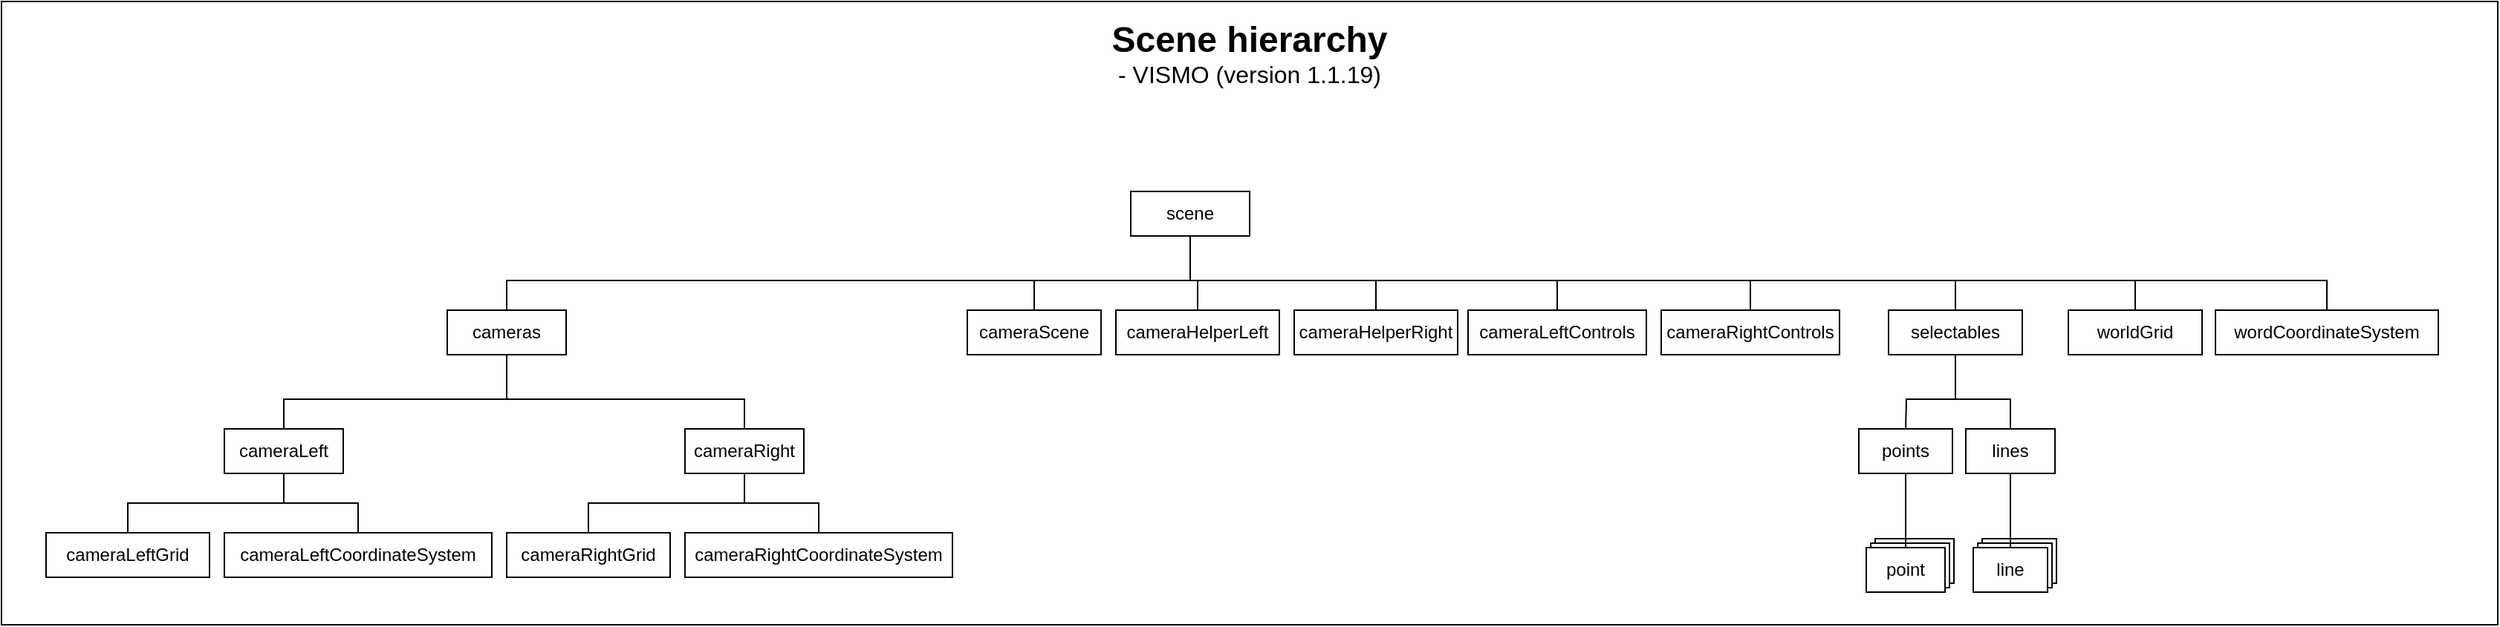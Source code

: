 <mxfile version="20.0.4" type="device"><diagram id="C5RBs43oDa-KdzZeNtuy" name="Page-1"><mxGraphModel dx="2782" dy="2149" grid="1" gridSize="10" guides="1" tooltips="1" connect="1" arrows="1" fold="1" page="1" pageScale="1" pageWidth="827" pageHeight="1169" math="0" shadow="0"><root><mxCell id="WIyWlLk6GJQsqaUBKTNV-0"/><mxCell id="WIyWlLk6GJQsqaUBKTNV-1" parent="WIyWlLk6GJQsqaUBKTNV-0"/><mxCell id="HwkaTK_xpfQPEJEdA6AE-29" value="" style="rounded=0;whiteSpace=wrap;html=1;" vertex="1" parent="WIyWlLk6GJQsqaUBKTNV-1"><mxGeometry x="-160" y="-48" width="1680" height="420" as="geometry"/></mxCell><mxCell id="HwkaTK_xpfQPEJEdA6AE-27" value="" style="rounded=0;whiteSpace=wrap;html=1;" vertex="1" parent="WIyWlLk6GJQsqaUBKTNV-1"><mxGeometry x="1173" y="314" width="50" height="30" as="geometry"/></mxCell><mxCell id="HwkaTK_xpfQPEJEdA6AE-28" value="" style="rounded=0;whiteSpace=wrap;html=1;" vertex="1" parent="WIyWlLk6GJQsqaUBKTNV-1"><mxGeometry x="1170" y="317" width="50" height="30" as="geometry"/></mxCell><mxCell id="HwkaTK_xpfQPEJEdA6AE-26" value="" style="rounded=0;whiteSpace=wrap;html=1;" vertex="1" parent="WIyWlLk6GJQsqaUBKTNV-1"><mxGeometry x="1101" y="314" width="53" height="30" as="geometry"/></mxCell><mxCell id="HwkaTK_xpfQPEJEdA6AE-25" value="" style="rounded=0;whiteSpace=wrap;html=1;" vertex="1" parent="WIyWlLk6GJQsqaUBKTNV-1"><mxGeometry x="1098" y="317" width="53" height="30" as="geometry"/></mxCell><mxCell id="pmMmXj1m-62Zl3FlGHUR-28" value="&lt;div&gt;&lt;font size=&quot;1&quot;&gt;&lt;b&gt;&lt;font style=&quot;font-size: 24px;&quot;&gt;Scene hierarchy&lt;br&gt;&lt;/font&gt;&lt;/b&gt;&lt;/font&gt;&lt;/div&gt;&lt;div style=&quot;font-size: 16px;&quot;&gt;&lt;font style=&quot;font-size: 16px;&quot;&gt;- VISMO &lt;font style=&quot;font-size: 16px;&quot;&gt;(version 1.1.19)&lt;/font&gt;&lt;/font&gt;&lt;/div&gt;" style="text;html=1;strokeColor=none;fillColor=none;align=center;verticalAlign=middle;whiteSpace=wrap;rounded=0;" parent="WIyWlLk6GJQsqaUBKTNV-1" vertex="1"><mxGeometry x="535" y="-48" width="290" height="70" as="geometry"/></mxCell><mxCell id="HwkaTK_xpfQPEJEdA6AE-0" value="scene" style="rounded=0;whiteSpace=wrap;html=1;" vertex="1" parent="WIyWlLk6GJQsqaUBKTNV-1"><mxGeometry x="600" y="80" width="80" height="30" as="geometry"/></mxCell><mxCell id="HwkaTK_xpfQPEJEdA6AE-1" value="cameras" style="rounded=0;whiteSpace=wrap;html=1;" vertex="1" parent="WIyWlLk6GJQsqaUBKTNV-1"><mxGeometry x="140" y="160" width="80" height="30" as="geometry"/></mxCell><mxCell id="HwkaTK_xpfQPEJEdA6AE-2" value="cameraScene" style="rounded=0;whiteSpace=wrap;html=1;" vertex="1" parent="WIyWlLk6GJQsqaUBKTNV-1"><mxGeometry x="490" y="160" width="90" height="30" as="geometry"/></mxCell><mxCell id="HwkaTK_xpfQPEJEdA6AE-3" value="cameraHelperRight" style="rounded=0;whiteSpace=wrap;html=1;" vertex="1" parent="WIyWlLk6GJQsqaUBKTNV-1"><mxGeometry x="710" y="160" width="110" height="30" as="geometry"/></mxCell><mxCell id="HwkaTK_xpfQPEJEdA6AE-4" value="cameraHelperLeft" style="rounded=0;whiteSpace=wrap;html=1;" vertex="1" parent="WIyWlLk6GJQsqaUBKTNV-1"><mxGeometry x="590" y="160" width="110" height="30" as="geometry"/></mxCell><mxCell id="HwkaTK_xpfQPEJEdA6AE-5" value="cameraLeftControls" style="rounded=0;whiteSpace=wrap;html=1;" vertex="1" parent="WIyWlLk6GJQsqaUBKTNV-1"><mxGeometry x="827" y="160" width="120" height="30" as="geometry"/></mxCell><mxCell id="HwkaTK_xpfQPEJEdA6AE-6" value="cameraRightControls" style="rounded=0;whiteSpace=wrap;html=1;" vertex="1" parent="WIyWlLk6GJQsqaUBKTNV-1"><mxGeometry x="957" y="160" width="120" height="30" as="geometry"/></mxCell><mxCell id="HwkaTK_xpfQPEJEdA6AE-8" value="selectables" style="rounded=0;whiteSpace=wrap;html=1;" vertex="1" parent="WIyWlLk6GJQsqaUBKTNV-1"><mxGeometry x="1110" y="160" width="90" height="30" as="geometry"/></mxCell><mxCell id="HwkaTK_xpfQPEJEdA6AE-9" value="worldGrid" style="rounded=0;whiteSpace=wrap;html=1;" vertex="1" parent="WIyWlLk6GJQsqaUBKTNV-1"><mxGeometry x="1231" y="160" width="90" height="30" as="geometry"/></mxCell><mxCell id="HwkaTK_xpfQPEJEdA6AE-10" value="wordCoordinateSystem" style="rounded=0;whiteSpace=wrap;html=1;" vertex="1" parent="WIyWlLk6GJQsqaUBKTNV-1"><mxGeometry x="1330" y="160" width="150" height="30" as="geometry"/></mxCell><mxCell id="HwkaTK_xpfQPEJEdA6AE-12" value="cameraLeft" style="rounded=0;whiteSpace=wrap;html=1;" vertex="1" parent="WIyWlLk6GJQsqaUBKTNV-1"><mxGeometry x="-10" y="240" width="80" height="30" as="geometry"/></mxCell><mxCell id="HwkaTK_xpfQPEJEdA6AE-13" value="cameraRight" style="rounded=0;whiteSpace=wrap;html=1;" vertex="1" parent="WIyWlLk6GJQsqaUBKTNV-1"><mxGeometry x="300" y="240" width="80" height="30" as="geometry"/></mxCell><mxCell id="HwkaTK_xpfQPEJEdA6AE-14" value="cameraRightGrid" style="rounded=0;whiteSpace=wrap;html=1;" vertex="1" parent="WIyWlLk6GJQsqaUBKTNV-1"><mxGeometry x="180" y="310" width="110" height="30" as="geometry"/></mxCell><mxCell id="HwkaTK_xpfQPEJEdA6AE-15" value="cameraLeftCoordinateSystem" style="rounded=0;whiteSpace=wrap;html=1;" vertex="1" parent="WIyWlLk6GJQsqaUBKTNV-1"><mxGeometry x="-10" y="310" width="180" height="30" as="geometry"/></mxCell><mxCell id="HwkaTK_xpfQPEJEdA6AE-17" value="cameraLeftGrid" style="rounded=0;whiteSpace=wrap;html=1;" vertex="1" parent="WIyWlLk6GJQsqaUBKTNV-1"><mxGeometry x="-130" y="310" width="110" height="30" as="geometry"/></mxCell><mxCell id="HwkaTK_xpfQPEJEdA6AE-18" value="cameraRightCoordinateSystem" style="rounded=0;whiteSpace=wrap;html=1;" vertex="1" parent="WIyWlLk6GJQsqaUBKTNV-1"><mxGeometry x="300" y="310" width="180" height="30" as="geometry"/></mxCell><mxCell id="HwkaTK_xpfQPEJEdA6AE-21" value="points" style="rounded=0;whiteSpace=wrap;html=1;" vertex="1" parent="WIyWlLk6GJQsqaUBKTNV-1"><mxGeometry x="1090" y="240" width="63" height="30" as="geometry"/></mxCell><mxCell id="HwkaTK_xpfQPEJEdA6AE-22" value="line" style="rounded=0;whiteSpace=wrap;html=1;" vertex="1" parent="WIyWlLk6GJQsqaUBKTNV-1"><mxGeometry x="1167" y="320" width="50" height="30" as="geometry"/></mxCell><mxCell id="HwkaTK_xpfQPEJEdA6AE-23" value="point" style="rounded=0;whiteSpace=wrap;html=1;" vertex="1" parent="WIyWlLk6GJQsqaUBKTNV-1"><mxGeometry x="1095" y="320" width="53" height="30" as="geometry"/></mxCell><mxCell id="HwkaTK_xpfQPEJEdA6AE-24" value="lines" style="rounded=0;whiteSpace=wrap;html=1;" vertex="1" parent="WIyWlLk6GJQsqaUBKTNV-1"><mxGeometry x="1162" y="240" width="60" height="30" as="geometry"/></mxCell><mxCell id="HwkaTK_xpfQPEJEdA6AE-30" value="" style="endArrow=none;html=1;rounded=0;entryX=0.5;entryY=0;entryDx=0;entryDy=0;" edge="1" parent="WIyWlLk6GJQsqaUBKTNV-1" target="HwkaTK_xpfQPEJEdA6AE-1"><mxGeometry width="50" height="50" relative="1" as="geometry"><mxPoint x="640" y="110" as="sourcePoint"/><mxPoint x="740" y="170" as="targetPoint"/><Array as="points"><mxPoint x="640" y="140"/><mxPoint x="180" y="140"/></Array></mxGeometry></mxCell><mxCell id="HwkaTK_xpfQPEJEdA6AE-32" value="" style="endArrow=none;html=1;rounded=0;exitX=0.5;exitY=0;exitDx=0;exitDy=0;" edge="1" parent="WIyWlLk6GJQsqaUBKTNV-1" source="HwkaTK_xpfQPEJEdA6AE-2"><mxGeometry width="50" height="50" relative="1" as="geometry"><mxPoint x="730" y="220" as="sourcePoint"/><mxPoint x="535" y="140" as="targetPoint"/></mxGeometry></mxCell><mxCell id="HwkaTK_xpfQPEJEdA6AE-33" value="" style="endArrow=none;html=1;rounded=0;entryX=0.5;entryY=0;entryDx=0;entryDy=0;" edge="1" parent="WIyWlLk6GJQsqaUBKTNV-1" target="HwkaTK_xpfQPEJEdA6AE-4"><mxGeometry width="50" height="50" relative="1" as="geometry"><mxPoint x="645" y="140" as="sourcePoint"/><mxPoint x="690" y="170" as="targetPoint"/></mxGeometry></mxCell><mxCell id="HwkaTK_xpfQPEJEdA6AE-34" value="" style="endArrow=none;html=1;rounded=0;exitX=0.5;exitY=0;exitDx=0;exitDy=0;" edge="1" parent="WIyWlLk6GJQsqaUBKTNV-1" source="HwkaTK_xpfQPEJEdA6AE-10"><mxGeometry width="50" height="50" relative="1" as="geometry"><mxPoint x="640" y="220" as="sourcePoint"/><mxPoint x="640" y="140" as="targetPoint"/><Array as="points"><mxPoint x="1405" y="140"/></Array></mxGeometry></mxCell><mxCell id="HwkaTK_xpfQPEJEdA6AE-35" value="" style="endArrow=none;html=1;rounded=0;entryX=0.5;entryY=0;entryDx=0;entryDy=0;" edge="1" parent="WIyWlLk6GJQsqaUBKTNV-1" target="HwkaTK_xpfQPEJEdA6AE-9"><mxGeometry width="50" height="50" relative="1" as="geometry"><mxPoint x="1276" y="140" as="sourcePoint"/><mxPoint x="1070" y="240" as="targetPoint"/></mxGeometry></mxCell><mxCell id="HwkaTK_xpfQPEJEdA6AE-36" value="" style="endArrow=none;html=1;rounded=0;entryX=0.5;entryY=0;entryDx=0;entryDy=0;" edge="1" parent="WIyWlLk6GJQsqaUBKTNV-1" target="HwkaTK_xpfQPEJEdA6AE-8"><mxGeometry width="50" height="50" relative="1" as="geometry"><mxPoint x="1155" y="140" as="sourcePoint"/><mxPoint x="1286" y="170" as="targetPoint"/></mxGeometry></mxCell><mxCell id="HwkaTK_xpfQPEJEdA6AE-37" value="" style="endArrow=none;html=1;rounded=0;entryX=0.5;entryY=0;entryDx=0;entryDy=0;" edge="1" parent="WIyWlLk6GJQsqaUBKTNV-1" target="HwkaTK_xpfQPEJEdA6AE-6"><mxGeometry width="50" height="50" relative="1" as="geometry"><mxPoint x="1017" y="140" as="sourcePoint"/><mxPoint x="1165" y="170" as="targetPoint"/></mxGeometry></mxCell><mxCell id="HwkaTK_xpfQPEJEdA6AE-38" value="" style="endArrow=none;html=1;rounded=0;entryX=0.5;entryY=0;entryDx=0;entryDy=0;" edge="1" parent="WIyWlLk6GJQsqaUBKTNV-1" target="HwkaTK_xpfQPEJEdA6AE-5"><mxGeometry width="50" height="50" relative="1" as="geometry"><mxPoint x="887" y="140" as="sourcePoint"/><mxPoint x="1027" y="170" as="targetPoint"/></mxGeometry></mxCell><mxCell id="HwkaTK_xpfQPEJEdA6AE-39" value="" style="endArrow=none;html=1;rounded=0;entryX=0.5;entryY=0;entryDx=0;entryDy=0;" edge="1" parent="WIyWlLk6GJQsqaUBKTNV-1" target="HwkaTK_xpfQPEJEdA6AE-3"><mxGeometry width="50" height="50" relative="1" as="geometry"><mxPoint x="765" y="140" as="sourcePoint"/><mxPoint x="897" y="170" as="targetPoint"/></mxGeometry></mxCell><mxCell id="HwkaTK_xpfQPEJEdA6AE-40" value="" style="endArrow=none;html=1;rounded=0;entryX=0.5;entryY=0;entryDx=0;entryDy=0;exitX=0.5;exitY=1;exitDx=0;exitDy=0;" edge="1" parent="WIyWlLk6GJQsqaUBKTNV-1" source="HwkaTK_xpfQPEJEdA6AE-8" target="HwkaTK_xpfQPEJEdA6AE-21"><mxGeometry width="50" height="50" relative="1" as="geometry"><mxPoint x="1165" y="150" as="sourcePoint"/><mxPoint x="1165" y="170" as="targetPoint"/><Array as="points"><mxPoint x="1155" y="220"/><mxPoint x="1122" y="220"/></Array></mxGeometry></mxCell><mxCell id="HwkaTK_xpfQPEJEdA6AE-41" value="" style="endArrow=none;html=1;rounded=0;exitX=0.5;exitY=0;exitDx=0;exitDy=0;" edge="1" parent="WIyWlLk6GJQsqaUBKTNV-1" source="HwkaTK_xpfQPEJEdA6AE-24"><mxGeometry width="50" height="50" relative="1" as="geometry"><mxPoint x="1110" y="280" as="sourcePoint"/><mxPoint x="1150" y="220" as="targetPoint"/><Array as="points"><mxPoint x="1192" y="220"/></Array></mxGeometry></mxCell><mxCell id="HwkaTK_xpfQPEJEdA6AE-42" value="" style="endArrow=none;html=1;rounded=0;entryX=0.5;entryY=1;entryDx=0;entryDy=0;exitX=0.5;exitY=0;exitDx=0;exitDy=0;" edge="1" parent="WIyWlLk6GJQsqaUBKTNV-1" source="HwkaTK_xpfQPEJEdA6AE-23" target="HwkaTK_xpfQPEJEdA6AE-21"><mxGeometry width="50" height="50" relative="1" as="geometry"><mxPoint x="1120" y="310" as="sourcePoint"/><mxPoint x="1170" y="260" as="targetPoint"/></mxGeometry></mxCell><mxCell id="HwkaTK_xpfQPEJEdA6AE-43" value="" style="endArrow=none;html=1;rounded=0;entryX=0.5;entryY=1;entryDx=0;entryDy=0;exitX=0.5;exitY=0;exitDx=0;exitDy=0;" edge="1" parent="WIyWlLk6GJQsqaUBKTNV-1" source="HwkaTK_xpfQPEJEdA6AE-22" target="HwkaTK_xpfQPEJEdA6AE-24"><mxGeometry width="50" height="50" relative="1" as="geometry"><mxPoint x="1131.5" y="330" as="sourcePoint"/><mxPoint x="1131.5" y="280" as="targetPoint"/></mxGeometry></mxCell><mxCell id="HwkaTK_xpfQPEJEdA6AE-44" value="" style="endArrow=none;html=1;rounded=0;entryX=0.5;entryY=1;entryDx=0;entryDy=0;exitX=0.5;exitY=0;exitDx=0;exitDy=0;" edge="1" parent="WIyWlLk6GJQsqaUBKTNV-1" source="HwkaTK_xpfQPEJEdA6AE-12" target="HwkaTK_xpfQPEJEdA6AE-1"><mxGeometry width="50" height="50" relative="1" as="geometry"><mxPoint x="170" y="300" as="sourcePoint"/><mxPoint x="220" y="250" as="targetPoint"/><Array as="points"><mxPoint x="30" y="220"/><mxPoint x="180" y="220"/></Array></mxGeometry></mxCell><mxCell id="HwkaTK_xpfQPEJEdA6AE-45" value="" style="endArrow=none;html=1;rounded=0;exitX=0.5;exitY=0;exitDx=0;exitDy=0;" edge="1" parent="WIyWlLk6GJQsqaUBKTNV-1" source="HwkaTK_xpfQPEJEdA6AE-13"><mxGeometry width="50" height="50" relative="1" as="geometry"><mxPoint x="210" y="280" as="sourcePoint"/><mxPoint x="180" y="220" as="targetPoint"/><Array as="points"><mxPoint x="340" y="220"/></Array></mxGeometry></mxCell><mxCell id="HwkaTK_xpfQPEJEdA6AE-46" value="" style="endArrow=none;html=1;rounded=0;entryX=0.5;entryY=1;entryDx=0;entryDy=0;exitX=0.5;exitY=0;exitDx=0;exitDy=0;" edge="1" parent="WIyWlLk6GJQsqaUBKTNV-1" source="HwkaTK_xpfQPEJEdA6AE-17" target="HwkaTK_xpfQPEJEdA6AE-12"><mxGeometry width="50" height="50" relative="1" as="geometry"><mxPoint x="70" y="320" as="sourcePoint"/><mxPoint x="120" y="270" as="targetPoint"/><Array as="points"><mxPoint x="-75" y="290"/><mxPoint x="30" y="290"/></Array></mxGeometry></mxCell><mxCell id="HwkaTK_xpfQPEJEdA6AE-47" value="" style="endArrow=none;html=1;rounded=0;exitX=0.5;exitY=0;exitDx=0;exitDy=0;" edge="1" parent="WIyWlLk6GJQsqaUBKTNV-1" source="HwkaTK_xpfQPEJEdA6AE-15"><mxGeometry width="50" height="50" relative="1" as="geometry"><mxPoint x="100" y="320" as="sourcePoint"/><mxPoint x="30" y="290" as="targetPoint"/><Array as="points"><mxPoint x="80" y="290"/></Array></mxGeometry></mxCell><mxCell id="HwkaTK_xpfQPEJEdA6AE-48" value="" style="endArrow=none;html=1;rounded=0;exitX=0.5;exitY=0;exitDx=0;exitDy=0;entryX=0.5;entryY=1;entryDx=0;entryDy=0;" edge="1" parent="WIyWlLk6GJQsqaUBKTNV-1" source="HwkaTK_xpfQPEJEdA6AE-14" target="HwkaTK_xpfQPEJEdA6AE-13"><mxGeometry width="50" height="50" relative="1" as="geometry"><mxPoint x="270" y="310" as="sourcePoint"/><mxPoint x="320" y="260" as="targetPoint"/><Array as="points"><mxPoint x="235" y="290"/><mxPoint x="340" y="290"/></Array></mxGeometry></mxCell><mxCell id="HwkaTK_xpfQPEJEdA6AE-49" value="" style="endArrow=none;html=1;rounded=0;exitX=0.5;exitY=0;exitDx=0;exitDy=0;" edge="1" parent="WIyWlLk6GJQsqaUBKTNV-1" source="HwkaTK_xpfQPEJEdA6AE-18"><mxGeometry width="50" height="50" relative="1" as="geometry"><mxPoint x="210" y="320" as="sourcePoint"/><mxPoint x="340" y="290" as="targetPoint"/><Array as="points"><mxPoint x="390" y="290"/></Array></mxGeometry></mxCell></root></mxGraphModel></diagram></mxfile>